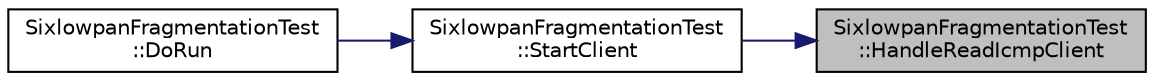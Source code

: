 digraph "SixlowpanFragmentationTest::HandleReadIcmpClient"
{
 // LATEX_PDF_SIZE
  edge [fontname="Helvetica",fontsize="10",labelfontname="Helvetica",labelfontsize="10"];
  node [fontname="Helvetica",fontsize="10",shape=record];
  rankdir="RL";
  Node1 [label="SixlowpanFragmentationTest\l::HandleReadIcmpClient",height=0.2,width=0.4,color="black", fillcolor="grey75", style="filled", fontcolor="black",tooltip="Handles incoming ICMP packets in the client."];
  Node1 -> Node2 [dir="back",color="midnightblue",fontsize="10",style="solid",fontname="Helvetica"];
  Node2 [label="SixlowpanFragmentationTest\l::StartClient",height=0.2,width=0.4,color="black", fillcolor="white", style="filled",URL="$class_sixlowpan_fragmentation_test.html#a24ee0242d6fa09b786a3280b20607445",tooltip="Start the client node."];
  Node2 -> Node3 [dir="back",color="midnightblue",fontsize="10",style="solid",fontname="Helvetica"];
  Node3 [label="SixlowpanFragmentationTest\l::DoRun",height=0.2,width=0.4,color="black", fillcolor="white", style="filled",URL="$class_sixlowpan_fragmentation_test.html#ae85beebff8e7d4f8c1e108beb17df274",tooltip="Implementation to actually run this TestCase."];
}
